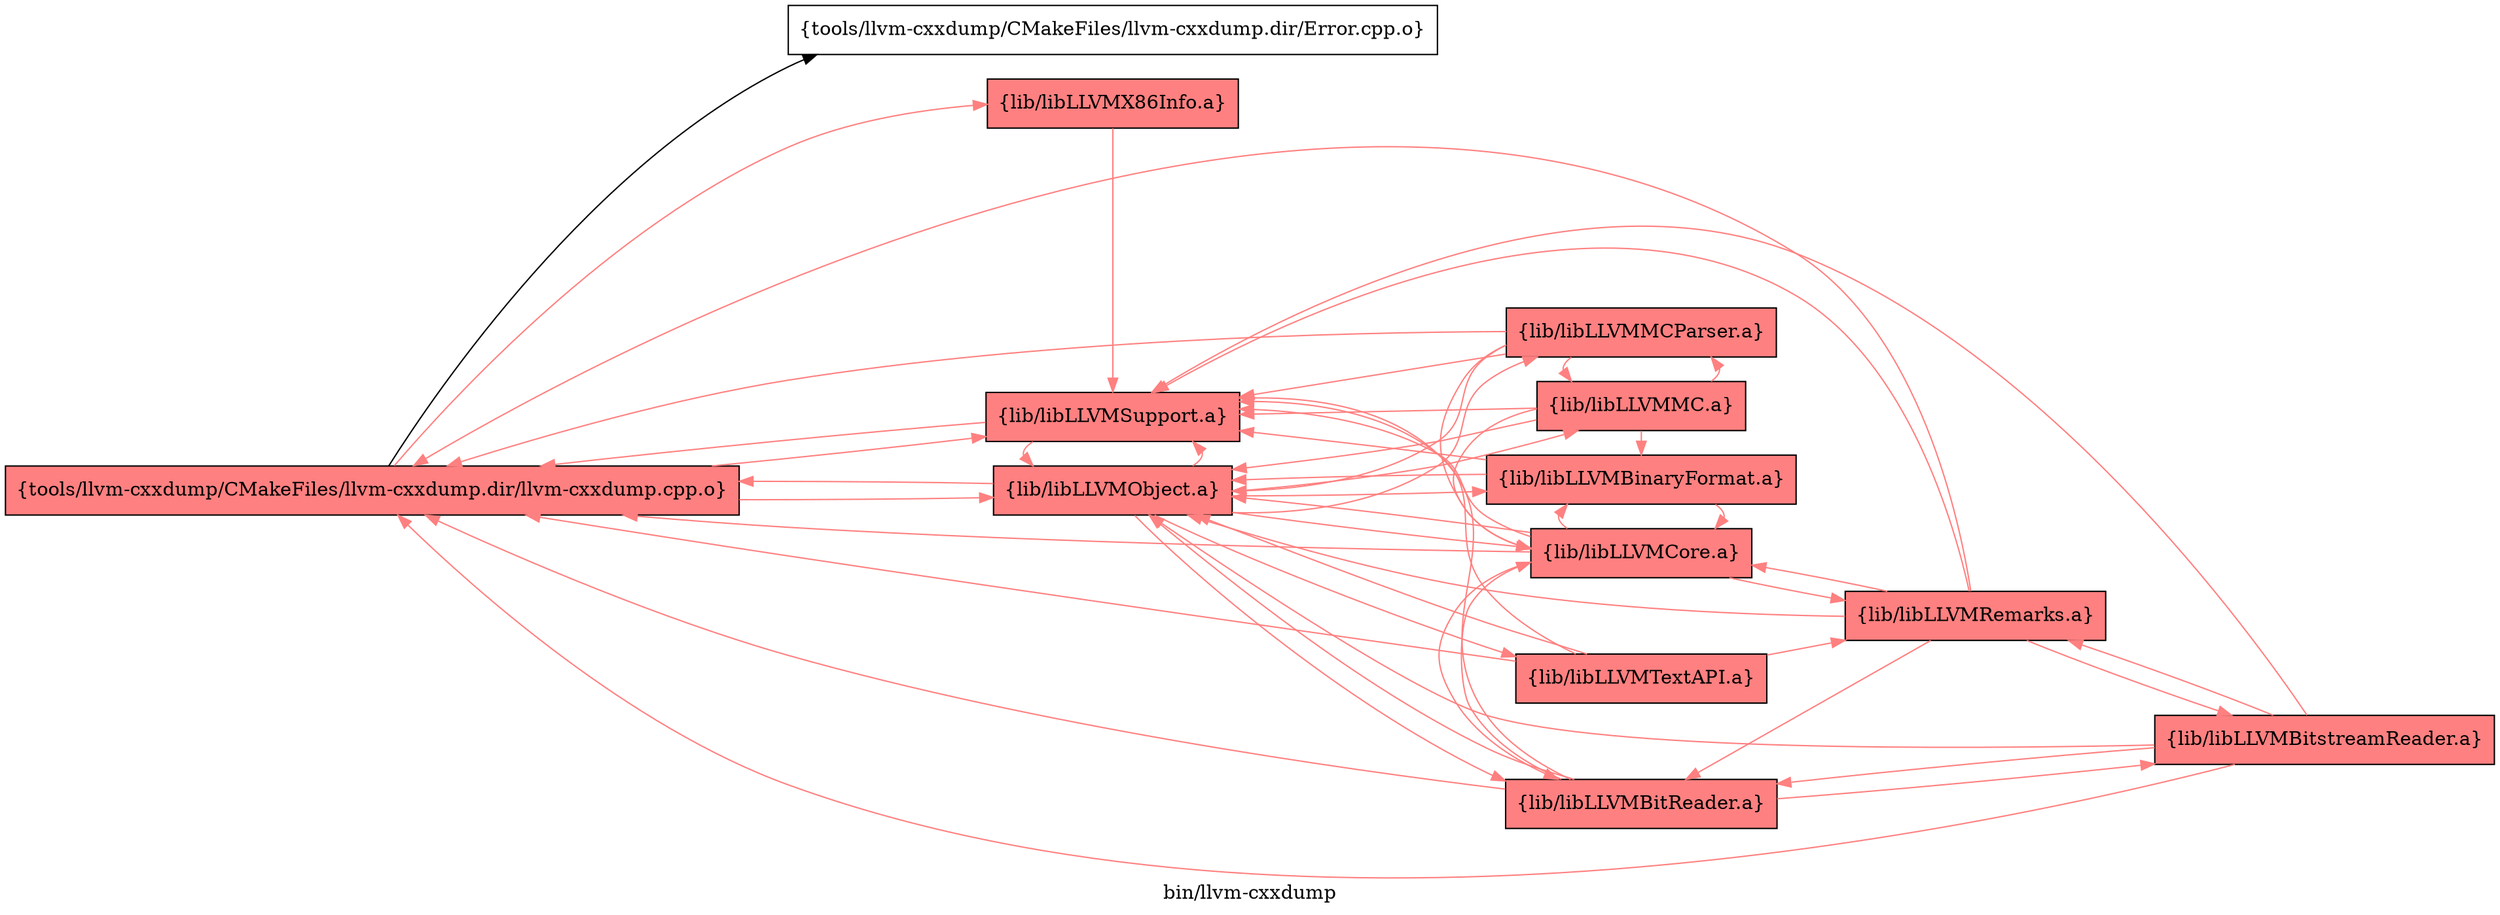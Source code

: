 digraph "bin/llvm-cxxdump" {
	label="bin/llvm-cxxdump";
	rankdir="LR"
	{ rank=same; Node0x556f25134578;  }
	{ rank=same; Node0x556f251342a8; Node0x556f2512ecb8; Node0x556f2512e7b8; Node0x556f2512f6b8;  }
	{ rank=same; Node0x556f25135568; Node0x556f25131238; Node0x556f2512f1b8; Node0x556f25132638; Node0x556f25131828; Node0x556f25131c38;  }

	Node0x556f25134578 [shape=record,shape=box,style=filled,fillcolor="1.000000 0.5 1",group=1,label="{tools/llvm-cxxdump/CMakeFiles/llvm-cxxdump.dir/llvm-cxxdump.cpp.o}"];
	Node0x556f25134578 -> Node0x556f251342a8;
	Node0x556f25134578 -> Node0x556f2512ecb8[color="1.000000 0.5 1"];
	Node0x556f25134578 -> Node0x556f2512e7b8[color="1.000000 0.5 1"];
	Node0x556f25134578 -> Node0x556f2512f6b8[color="1.000000 0.5 1"];
	Node0x556f251342a8 [shape=record,shape=box,group=0,label="{tools/llvm-cxxdump/CMakeFiles/llvm-cxxdump.dir/Error.cpp.o}"];
	Node0x556f2512ecb8 [shape=record,shape=box,style=filled,fillcolor="1.000000 0.5 1",group=1,label="{lib/libLLVMX86Info.a}"];
	Node0x556f2512ecb8 -> Node0x556f2512f6b8[color="1.000000 0.5 1"];
	Node0x556f2512e7b8 [shape=record,shape=box,style=filled,fillcolor="1.000000 0.5 1",group=1,label="{lib/libLLVMObject.a}"];
	Node0x556f2512e7b8 -> Node0x556f25134578[color="1.000000 0.5 1"];
	Node0x556f2512e7b8 -> Node0x556f2512f6b8[color="1.000000 0.5 1"];
	Node0x556f2512e7b8 -> Node0x556f25135568[color="1.000000 0.5 1"];
	Node0x556f2512e7b8 -> Node0x556f25131238[color="1.000000 0.5 1"];
	Node0x556f2512e7b8 -> Node0x556f2512f1b8[color="1.000000 0.5 1"];
	Node0x556f2512e7b8 -> Node0x556f25132638[color="1.000000 0.5 1"];
	Node0x556f2512e7b8 -> Node0x556f25131828[color="1.000000 0.5 1"];
	Node0x556f2512e7b8 -> Node0x556f25131c38[color="1.000000 0.5 1"];
	Node0x556f2512f6b8 [shape=record,shape=box,style=filled,fillcolor="1.000000 0.5 1",group=1,label="{lib/libLLVMSupport.a}"];
	Node0x556f2512f6b8 -> Node0x556f2512e7b8[color="1.000000 0.5 1"];
	Node0x556f2512f6b8 -> Node0x556f25134578[color="1.000000 0.5 1"];
	Node0x556f25135568 [shape=record,shape=box,style=filled,fillcolor="1.000000 0.5 1",group=1,label="{lib/libLLVMBinaryFormat.a}"];
	Node0x556f25135568 -> Node0x556f25132638[color="1.000000 0.5 1"];
	Node0x556f25135568 -> Node0x556f2512e7b8[color="1.000000 0.5 1"];
	Node0x556f25135568 -> Node0x556f2512f6b8[color="1.000000 0.5 1"];
	Node0x556f25131238 [shape=record,shape=box,style=filled,fillcolor="1.000000 0.5 1",group=1,label="{lib/libLLVMMC.a}"];
	Node0x556f25131238 -> Node0x556f2512e7b8[color="1.000000 0.5 1"];
	Node0x556f25131238 -> Node0x556f2512f6b8[color="1.000000 0.5 1"];
	Node0x556f25131238 -> Node0x556f25132638[color="1.000000 0.5 1"];
	Node0x556f25131238 -> Node0x556f25131828[color="1.000000 0.5 1"];
	Node0x556f25131238 -> Node0x556f25135568[color="1.000000 0.5 1"];
	Node0x556f2512f1b8 [shape=record,shape=box,style=filled,fillcolor="1.000000 0.5 1",group=1,label="{lib/libLLVMBitReader.a}"];
	Node0x556f2512f1b8 -> Node0x556f25134578[color="1.000000 0.5 1"];
	Node0x556f2512f1b8 -> Node0x556f2512e7b8[color="1.000000 0.5 1"];
	Node0x556f2512f1b8 -> Node0x556f2512f6b8[color="1.000000 0.5 1"];
	Node0x556f2512f1b8 -> Node0x556f25132638[color="1.000000 0.5 1"];
	Node0x556f2512f1b8 -> Node0x556f25133038[color="1.000000 0.5 1"];
	Node0x556f25132638 [shape=record,shape=box,style=filled,fillcolor="1.000000 0.5 1",group=1,label="{lib/libLLVMCore.a}"];
	Node0x556f25132638 -> Node0x556f25134578[color="1.000000 0.5 1"];
	Node0x556f25132638 -> Node0x556f2512e7b8[color="1.000000 0.5 1"];
	Node0x556f25132638 -> Node0x556f2512f6b8[color="1.000000 0.5 1"];
	Node0x556f25132638 -> Node0x556f2512f1b8[color="1.000000 0.5 1"];
	Node0x556f25132638 -> Node0x556f25135568[color="1.000000 0.5 1"];
	Node0x556f25132638 -> Node0x556f25133588[color="1.000000 0.5 1"];
	Node0x556f25131828 [shape=record,shape=box,style=filled,fillcolor="1.000000 0.5 1",group=1,label="{lib/libLLVMMCParser.a}"];
	Node0x556f25131828 -> Node0x556f25134578[color="1.000000 0.5 1"];
	Node0x556f25131828 -> Node0x556f2512e7b8[color="1.000000 0.5 1"];
	Node0x556f25131828 -> Node0x556f2512f6b8[color="1.000000 0.5 1"];
	Node0x556f25131828 -> Node0x556f25131238[color="1.000000 0.5 1"];
	Node0x556f25131828 -> Node0x556f25132638[color="1.000000 0.5 1"];
	Node0x556f25131c38 [shape=record,shape=box,style=filled,fillcolor="1.000000 0.5 1",group=1,label="{lib/libLLVMTextAPI.a}"];
	Node0x556f25131c38 -> Node0x556f2512f6b8[color="1.000000 0.5 1"];
	Node0x556f25131c38 -> Node0x556f25134578[color="1.000000 0.5 1"];
	Node0x556f25131c38 -> Node0x556f2512e7b8[color="1.000000 0.5 1"];
	Node0x556f25131c38 -> Node0x556f25133588[color="1.000000 0.5 1"];
	Node0x556f25133038 [shape=record,shape=box,style=filled,fillcolor="1.000000 0.5 1",group=1,label="{lib/libLLVMBitstreamReader.a}"];
	Node0x556f25133038 -> Node0x556f25134578[color="1.000000 0.5 1"];
	Node0x556f25133038 -> Node0x556f2512e7b8[color="1.000000 0.5 1"];
	Node0x556f25133038 -> Node0x556f2512f6b8[color="1.000000 0.5 1"];
	Node0x556f25133038 -> Node0x556f2512f1b8[color="1.000000 0.5 1"];
	Node0x556f25133038 -> Node0x556f25133588[color="1.000000 0.5 1"];
	Node0x556f25133588 [shape=record,shape=box,style=filled,fillcolor="1.000000 0.5 1",group=1,label="{lib/libLLVMRemarks.a}"];
	Node0x556f25133588 -> Node0x556f2512f6b8[color="1.000000 0.5 1"];
	Node0x556f25133588 -> Node0x556f2512f1b8[color="1.000000 0.5 1"];
	Node0x556f25133588 -> Node0x556f25134578[color="1.000000 0.5 1"];
	Node0x556f25133588 -> Node0x556f25132638[color="1.000000 0.5 1"];
	Node0x556f25133588 -> Node0x556f2512e7b8[color="1.000000 0.5 1"];
	Node0x556f25133588 -> Node0x556f25133038[color="1.000000 0.5 1"];
}
